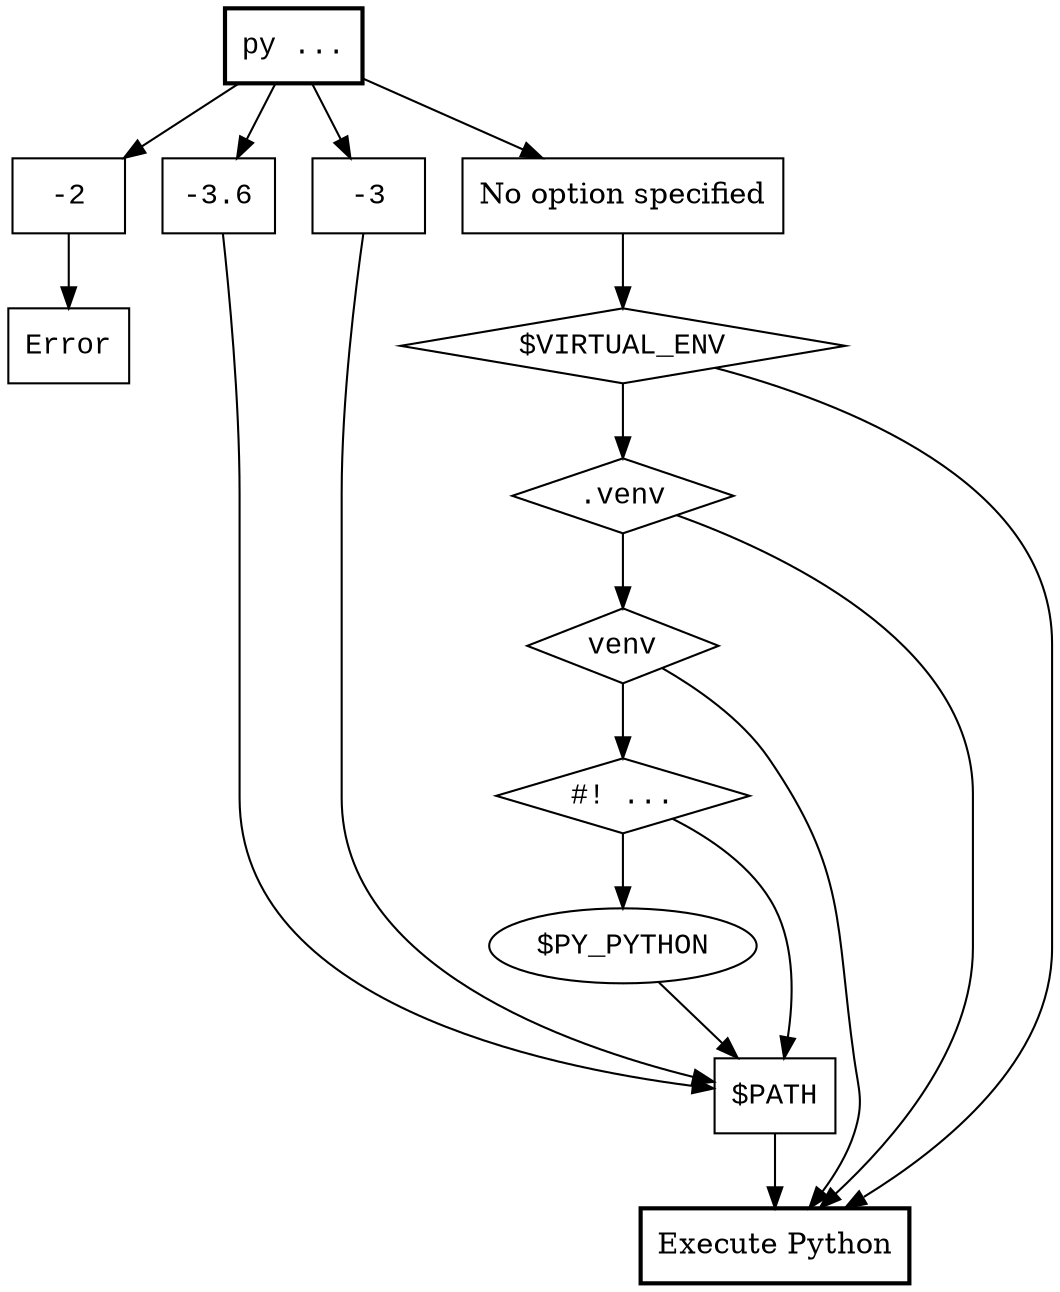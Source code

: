 digraph py {
    // Align CLI options horizontally.
    {
        rank=same
        "-2" "-3.6" "-3" "<nothing>"
    }

    // Make sure everything there is a centre line using the "centre" group.
    // All of the steps involved when no requested version specified should
    // be aligned vertically.

    "py ..." [shape=box, fontname="Courier New", style="bold"]
    "-3.6" [shape=box, fontname="Courier New"]
    "-3" [shape=box, fontname="Courier New"]
    "-2" [shape=box, fontname="Courier New"]
    "<nothing>" [shape=box, label="No option specified"]

    "$VIRTUAL_ENV" [shape=diamond, group=unknown, fontname="Courier New"]
    ".venv" [shape=diamond, group=unknown, fontname="Courier New"]
    "venv" [shape=diamond, group=unknown, fontname="Courier New"]
    "shebang" [shape=diamond, group=unknown, label="#! ...", fontname="Courier New"]
    "$PY_PYTHON" [shape=oval, group=unknown, fontname="Courier New"]

    "Error" [shape=box, group=centre, fontname="Courier New"]

    "$PATH" [shape=box, group=centre, fontname="Courier New"]

    "Execute" [shape=box, label="Execute Python", group=centre, style="bold"]



    "py ..." -> {"-2" "-3.6" "-3" "<nothing>"}
    "-2" -> "Error"
    "-3.6" -> "$PATH"
    "-3" -> "$PATH"


    "<nothing>" -> "$VIRTUAL_ENV"
    "$VIRTUAL_ENV" -> "Execute"
    "$VIRTUAL_ENV" -> ".venv"
    ".venv" -> "Execute"
    ".venv" -> "venv"
    "venv" -> "Execute"
    "venv" -> "shebang"
    "shebang" -> "$PY_PYTHON"
    "shebang" -> "$PATH"

    "$PY_PYTHON" -> "$PATH"

    "$PATH" -> "Execute"
}